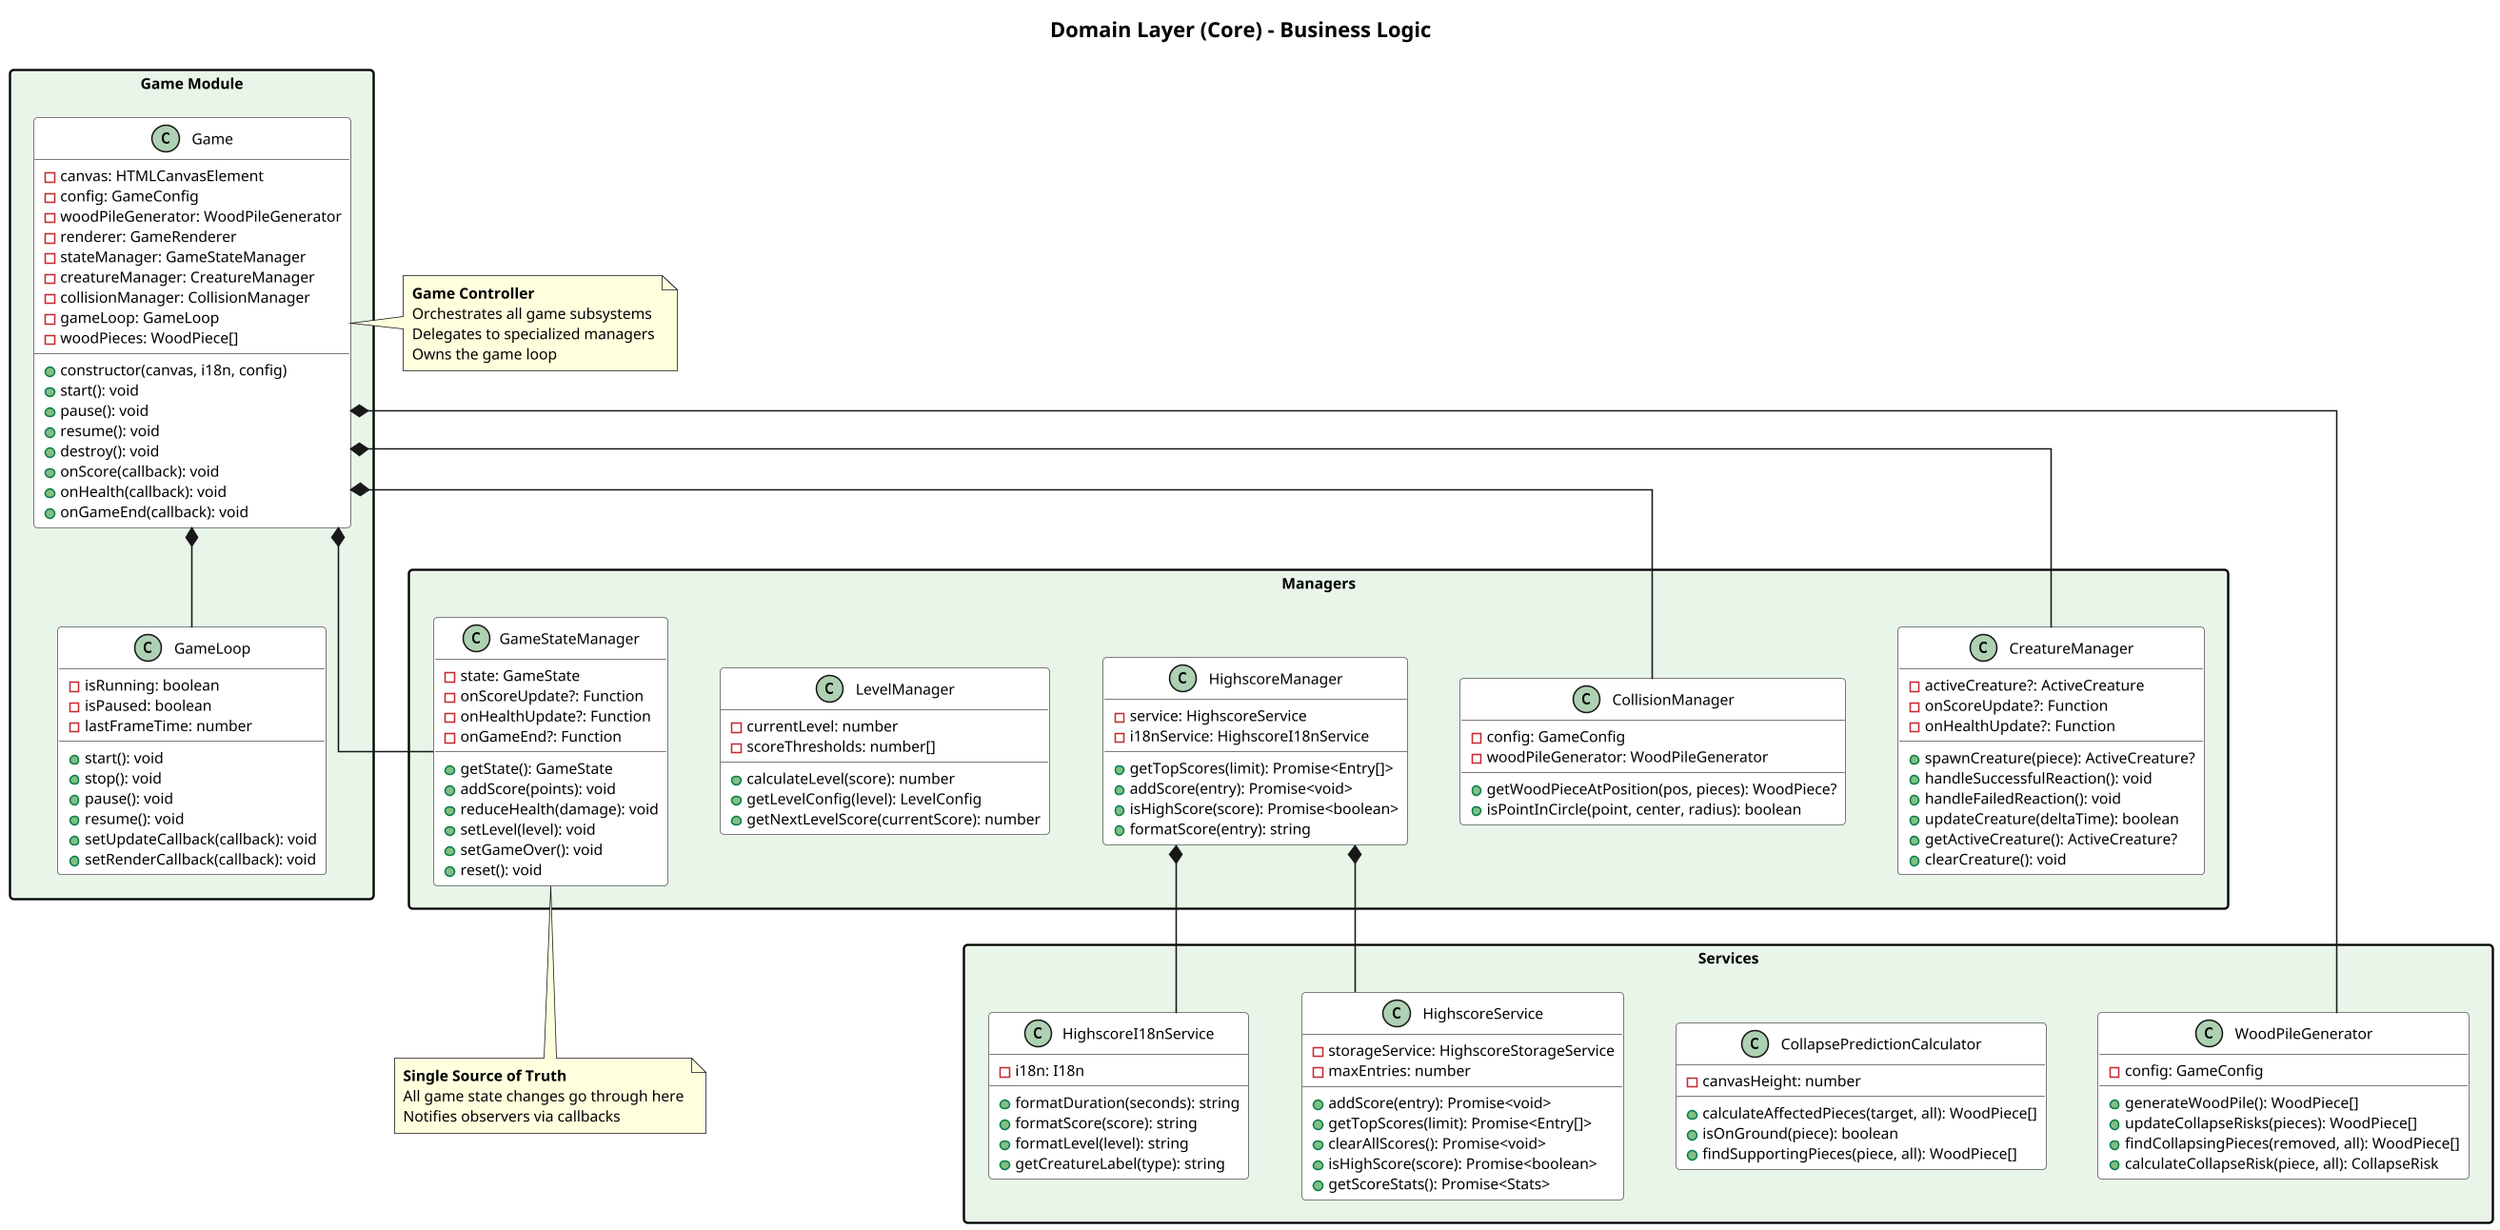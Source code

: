 @startuml Within_the_Woodpile_Core_Domain

!define DOMAIN #E8F5E8

skinparam packageStyle rectangle
skinparam defaultFontSize 10
skinparam classBackgroundColor White
skinparam classBorderColor #555
skinparam packageBackgroundColor transparent
skinparam linetype ortho
skinparam dpi 150

title Domain Layer (Core) - Business Logic

' ==================== GAME MODULE ====================
package "Game Module" DOMAIN {
    class Game {
        -canvas: HTMLCanvasElement
        -config: GameConfig
        -woodPileGenerator: WoodPileGenerator
        -renderer: GameRenderer
        -stateManager: GameStateManager
        -creatureManager: CreatureManager
        -collisionManager: CollisionManager
        -gameLoop: GameLoop
        -woodPieces: WoodPiece[]
        __
        +constructor(canvas, i18n, config)
        +start(): void
        +pause(): void
        +resume(): void
        +destroy(): void
        +onScore(callback): void
        +onHealth(callback): void
        +onGameEnd(callback): void
    }
    
    class GameLoop {
        -isRunning: boolean
        -isPaused: boolean
        -lastFrameTime: number
        __
        +start(): void
        +stop(): void
        +pause(): void
        +resume(): void
        +setUpdateCallback(callback): void
        +setRenderCallback(callback): void
    }
}

' ==================== MANAGERS ====================
package "Managers" DOMAIN {
    class GameStateManager {
        -state: GameState
        -onScoreUpdate?: Function
        -onHealthUpdate?: Function
        -onGameEnd?: Function
        __
        +getState(): GameState
        +addScore(points): void
        +reduceHealth(damage): void
        +setLevel(level): void
        +setGameOver(): void
        +reset(): void
    }
    
    class CreatureManager {
        -activeCreature?: ActiveCreature
        -onScoreUpdate?: Function
        -onHealthUpdate?: Function
        __
        +spawnCreature(piece): ActiveCreature?
        +handleSuccessfulReaction(): void
        +handleFailedReaction(): void
        +updateCreature(deltaTime): boolean
        +getActiveCreature(): ActiveCreature?
        +clearCreature(): void
    }
    
    class CollisionManager {
        -config: GameConfig
        -woodPileGenerator: WoodPileGenerator
        __
        +getWoodPieceAtPosition(pos, pieces): WoodPiece?
        +isPointInCircle(point, center, radius): boolean
    }
    
    class LevelManager {
        -currentLevel: number
        -scoreThresholds: number[]
        __
        +calculateLevel(score): number
        +getLevelConfig(level): LevelConfig
        +getNextLevelScore(currentScore): number
    }
    
    class HighscoreManager {
        -service: HighscoreService
        -i18nService: HighscoreI18nService
        __
        +getTopScores(limit): Promise<Entry[]>
        +addScore(entry): Promise<void>
        +isHighScore(score): Promise<boolean>
        +formatScore(entry): string
    }
}

' ==================== SERVICES ====================
package "Services" DOMAIN {
    class WoodPileGenerator {
        -config: GameConfig
        __
        +generateWoodPile(): WoodPiece[]
        +updateCollapseRisks(pieces): WoodPiece[]
        +findCollapsingPieces(removed, all): WoodPiece[]
        +calculateCollapseRisk(piece, all): CollapseRisk
    }
    
    class CollapsePredictionCalculator {
        -canvasHeight: number
        __
        +calculateAffectedPieces(target, all): WoodPiece[]
        +isOnGround(piece): boolean
        +findSupportingPieces(piece, all): WoodPiece[]
    }
    
    class HighscoreService {
        -storageService: HighscoreStorageService
        -maxEntries: number
        __
        +addScore(entry): Promise<void>
        +getTopScores(limit): Promise<Entry[]>
        +clearAllScores(): Promise<void>
        +isHighScore(score): Promise<boolean>
        +getScoreStats(): Promise<Stats>
    }
    
    class HighscoreI18nService {
        -i18n: I18n
        __
        +formatDuration(seconds): string
        +formatScore(score): string
        +formatLevel(level): string
        +getCreatureLabel(type): string
    }
}

' ==================== RELATIONSHIPS ====================
Game *-- GameLoop
Game *-- GameStateManager
Game *-- CreatureManager
Game *-- CollisionManager
Game *-- WoodPileGenerator

HighscoreManager *-- HighscoreService
HighscoreManager *-- HighscoreI18nService

note right of Game
  **Game Controller**
  Orchestrates all game subsystems
  Delegates to specialized managers
  Owns the game loop
end note

note bottom of GameStateManager
  **Single Source of Truth**
  All game state changes go through here
  Notifies observers via callbacks
end note

@enduml
